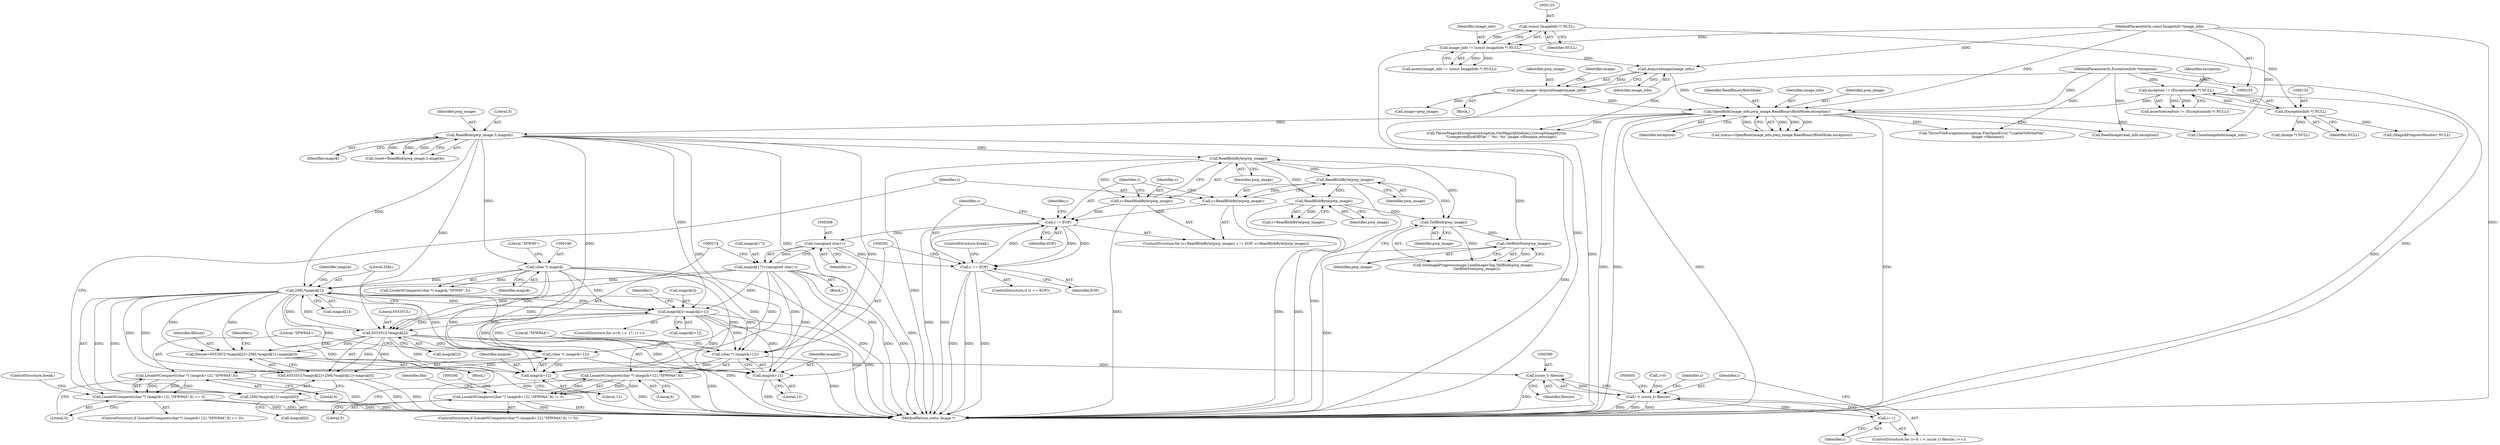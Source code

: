 digraph "0_ImageMagick_ecc03a2518c2b7dd375fde3a040fdae0bdf6a521@array" {
"1000375" [label="(Call,256L*magick[1])"];
"1000184" [label="(Call,ReadBlob(pwp_image,5,magick))"];
"1000169" [label="(Call,OpenBlob(image_info,pwp_image,ReadBinaryBlobMode,exception))"];
"1000162" [label="(Call,AcquireImage(image_info))"];
"1000122" [label="(Call,image_info != (const ImageInfo *) NULL)"];
"1000104" [label="(MethodParameterIn,const ImageInfo *image_info)"];
"1000124" [label="(Call,(const ImageInfo *) NULL)"];
"1000160" [label="(Call,pwp_image=AcquireImage(image_info))"];
"1000149" [label="(Call,exception != (ExceptionInfo *) NULL)"];
"1000105" [label="(MethodParameterIn,ExceptionInfo *exception)"];
"1000151" [label="(Call,(ExceptionInfo *) NULL)"];
"1000254" [label="(Call,magick[i]=magick[i+1])"];
"1000195" [label="(Call,(char *) magick)"];
"1000375" [label="(Call,256L*magick[1])"];
"1000263" [label="(Call,magick[17]=(unsigned char) c)"];
"1000267" [label="(Call,(unsigned char) c)"];
"1000237" [label="(Call,c != EOF)"];
"1000233" [label="(Call,c=ReadBlobByte(pwp_image))"];
"1000235" [label="(Call,ReadBlobByte(pwp_image))"];
"1000506" [label="(Call,GetBlobSize(pwp_image))"];
"1000504" [label="(Call,TellBlob(pwp_image))"];
"1000242" [label="(Call,ReadBlobByte(pwp_image))"];
"1000397" [label="(Call,ReadBlobByte(pwp_image))"];
"1000240" [label="(Call,c=ReadBlobByte(pwp_image))"];
"1000283" [label="(Call,c == EOF)"];
"1000369" [label="(Call,65535UL*magick[2])"];
"1000273" [label="(Call,(char *) (magick+12))"];
"1000272" [label="(Call,LocaleNCompare((char *) (magick+12),\"SFW94A\",6))"];
"1000271" [label="(Call,LocaleNCompare((char *) (magick+12),\"SFW94A\",6) == 0)"];
"1000275" [label="(Call,magick+12)"];
"1000290" [label="(Call,(char *) (magick+12))"];
"1000289" [label="(Call,LocaleNCompare((char *) (magick+12),\"SFW94A\",6))"];
"1000288" [label="(Call,LocaleNCompare((char *) (magick+12),\"SFW94A\",6) != 0)"];
"1000292" [label="(Call,magick+12)"];
"1000366" [label="(Call,filesize=65535UL*magick[2]+256L*magick[1]+magick[0])"];
"1000389" [label="(Call,(ssize_t) filesize)"];
"1000387" [label="(Call,i < (ssize_t) filesize)"];
"1000392" [label="(Call,i++)"];
"1000368" [label="(Call,65535UL*magick[2]+256L*magick[1]+magick[0])"];
"1000374" [label="(Call,256L*magick[1]+magick[0])"];
"1000283" [label="(Call,c == EOF)"];
"1000124" [label="(Call,(const ImageInfo *) NULL)"];
"1000241" [label="(Identifier,c)"];
"1000385" [label="(Identifier,i)"];
"1000388" [label="(Identifier,i)"];
"1000275" [label="(Call,magick+12)"];
"1000279" [label="(Literal,6)"];
"1000277" [label="(Literal,12)"];
"1000507" [label="(Identifier,pwp_image)"];
"1000367" [label="(Identifier,filesize)"];
"1000264" [label="(Call,magick[17])"];
"1000187" [label="(Identifier,magick)"];
"1000272" [label="(Call,LocaleNCompare((char *) (magick+12),\"SFW94A\",6))"];
"1000369" [label="(Call,65535UL*magick[2])"];
"1000375" [label="(Call,256L*magick[1])"];
"1000233" [label="(Call,c=ReadBlobByte(pwp_image))"];
"1000371" [label="(Call,magick[2])"];
"1000297" [label="(Literal,0)"];
"1000172" [label="(Identifier,ReadBinaryBlobMode)"];
"1000506" [label="(Call,GetBlobSize(pwp_image))"];
"1000179" [label="(Call,(Image *) NULL)"];
"1000270" [label="(ControlStructure,if (LocaleNCompare((char *) (magick+12),\"SFW94A\",6) == 0))"];
"1000185" [label="(Identifier,pwp_image)"];
"1000165" [label="(Identifier,image)"];
"1000173" [label="(Identifier,exception)"];
"1000258" [label="(Call,magick[i+1])"];
"1000194" [label="(Call,LocaleNCompare((char *) magick,\"SFW95\",5))"];
"1000366" [label="(Call,filesize=65535UL*magick[2]+256L*magick[1]+magick[0])"];
"1000123" [label="(Identifier,image_info)"];
"1000286" [label="(ControlStructure,break;)"];
"1000253" [label="(Identifier,i)"];
"1000381" [label="(Identifier,magick)"];
"1000212" [label="(Call,(MagickProgressMonitor) NULL)"];
"1000198" [label="(Literal,\"SFW95\")"];
"1000105" [label="(MethodParameterIn,ExceptionInfo *exception)"];
"1000162" [label="(Call,AcquireImage(image_info))"];
"1000505" [label="(Identifier,pwp_image)"];
"1000392" [label="(Call,i++)"];
"1000341" [label="(Call,ThrowFileException(exception,FileOpenError,\"UnableToWriteFile\",\n          image->filename))"];
"1000410" [label="(Call,ReadImage(read_info,exception))"];
"1000376" [label="(Literal,256L)"];
"1000384" [label="(Call,i=0)"];
"1000235" [label="(Call,ReadBlobByte(pwp_image))"];
"1000387" [label="(Call,i < (ssize_t) filesize)"];
"1000245" [label="(ControlStructure,for (i=0; i < 17; i++))"];
"1000284" [label="(Identifier,c)"];
"1000242" [label="(Call,ReadBlobByte(pwp_image))"];
"1000282" [label="(ControlStructure,if (c == EOF))"];
"1000148" [label="(Call,assert(exception != (ExceptionInfo *) NULL))"];
"1000153" [label="(Identifier,NULL)"];
"1000287" [label="(ControlStructure,if (LocaleNCompare((char *) (magick+12),\"SFW94A\",6) != 0))"];
"1000232" [label="(ControlStructure,for (c=ReadBlobByte(pwp_image); c != EOF; c=ReadBlobByte(pwp_image)))"];
"1000396" [label="(Identifier,c)"];
"1000393" [label="(Identifier,i)"];
"1000104" [label="(MethodParameterIn,const ImageInfo *image_info)"];
"1000151" [label="(Call,(ExceptionInfo *) NULL)"];
"1000169" [label="(Call,OpenBlob(image_info,pwp_image,ReadBinaryBlobMode,exception))"];
"1000263" [label="(Call,magick[17]=(unsigned char) c)"];
"1000161" [label="(Identifier,pwp_image)"];
"1000267" [label="(Call,(unsigned char) c)"];
"1000254" [label="(Call,magick[i]=magick[i+1])"];
"1000285" [label="(Identifier,EOF)"];
"1000186" [label="(Literal,5)"];
"1000184" [label="(Call,ReadBlob(pwp_image,5,magick))"];
"1000309" [label="(Identifier,file)"];
"1000195" [label="(Call,(char *) magick)"];
"1000383" [label="(ControlStructure,for (i=0; i < (ssize_t) filesize; i++))"];
"1000380" [label="(Call,magick[0])"];
"1000292" [label="(Call,magick+12)"];
"1000377" [label="(Call,magick[1])"];
"1000269" [label="(Identifier,c)"];
"1000240" [label="(Call,c=ReadBlobByte(pwp_image))"];
"1000234" [label="(Identifier,c)"];
"1000197" [label="(Identifier,magick)"];
"1000126" [label="(Identifier,NULL)"];
"1000374" [label="(Call,256L*magick[1]+magick[0])"];
"1000244" [label="(Block,)"];
"1000170" [label="(Identifier,image_info)"];
"1000290" [label="(Call,(char *) (magick+12))"];
"1000121" [label="(Call,assert(image_info != (const ImageInfo *) NULL))"];
"1000271" [label="(Call,LocaleNCompare((char *) (magick+12),\"SFW94A\",6) == 0)"];
"1000149" [label="(Call,exception != (ExceptionInfo *) NULL)"];
"1000163" [label="(Identifier,image_info)"];
"1000238" [label="(Identifier,c)"];
"1000293" [label="(Identifier,magick)"];
"1000545" [label="(Call,ThrowMagickException(exception,GetMagickModule(),CorruptImageError,\n        \"UnexpectedEndOfFile\",\"`%s': %s\",image->filename,message))"];
"1000122" [label="(Call,image_info != (const ImageInfo *) NULL)"];
"1000276" [label="(Identifier,magick)"];
"1000391" [label="(Identifier,filesize)"];
"1000255" [label="(Call,magick[i])"];
"1000294" [label="(Literal,12)"];
"1000288" [label="(Call,LocaleNCompare((char *) (magick+12),\"SFW94A\",6) != 0)"];
"1000289" [label="(Call,LocaleNCompare((char *) (magick+12),\"SFW94A\",6))"];
"1000239" [label="(Identifier,EOF)"];
"1000280" [label="(Literal,0)"];
"1000150" [label="(Identifier,exception)"];
"1000389" [label="(Call,(ssize_t) filesize)"];
"1000368" [label="(Call,65535UL*magick[2]+256L*magick[1]+magick[0])"];
"1000295" [label="(Literal,\"SFW94A\")"];
"1000296" [label="(Literal,6)"];
"1000247" [label="(Identifier,i)"];
"1000182" [label="(Call,count=ReadBlob(pwp_image,5,magick))"];
"1000164" [label="(Call,image=pwp_image)"];
"1000171" [label="(Identifier,pwp_image)"];
"1000395" [label="(Call,c=ReadBlobByte(pwp_image))"];
"1000397" [label="(Call,ReadBlobByte(pwp_image))"];
"1000281" [label="(ControlStructure,break;)"];
"1000236" [label="(Identifier,pwp_image)"];
"1000566" [label="(MethodReturn,static Image *)"];
"1000501" [label="(Call,SetImageProgress(image,LoadImagesTag,TellBlob(pwp_image),\n      GetBlobSize(pwp_image)))"];
"1000370" [label="(Literal,65535UL)"];
"1000273" [label="(Call,(char *) (magick+12))"];
"1000106" [label="(Block,)"];
"1000231" [label="(Block,)"];
"1000237" [label="(Call,c != EOF)"];
"1000206" [label="(Call,CloneImageInfo(image_info))"];
"1000243" [label="(Identifier,pwp_image)"];
"1000504" [label="(Call,TellBlob(pwp_image))"];
"1000398" [label="(Identifier,pwp_image)"];
"1000278" [label="(Literal,\"SFW94A\")"];
"1000160" [label="(Call,pwp_image=AcquireImage(image_info))"];
"1000167" [label="(Call,status=OpenBlob(image_info,pwp_image,ReadBinaryBlobMode,exception))"];
"1000375" -> "1000374"  [label="AST: "];
"1000375" -> "1000377"  [label="CFG: "];
"1000376" -> "1000375"  [label="AST: "];
"1000377" -> "1000375"  [label="AST: "];
"1000381" -> "1000375"  [label="CFG: "];
"1000375" -> "1000566"  [label="DDG: "];
"1000375" -> "1000254"  [label="DDG: "];
"1000375" -> "1000273"  [label="DDG: "];
"1000375" -> "1000275"  [label="DDG: "];
"1000375" -> "1000290"  [label="DDG: "];
"1000375" -> "1000292"  [label="DDG: "];
"1000375" -> "1000366"  [label="DDG: "];
"1000375" -> "1000366"  [label="DDG: "];
"1000375" -> "1000369"  [label="DDG: "];
"1000375" -> "1000368"  [label="DDG: "];
"1000375" -> "1000368"  [label="DDG: "];
"1000375" -> "1000374"  [label="DDG: "];
"1000375" -> "1000374"  [label="DDG: "];
"1000184" -> "1000375"  [label="DDG: "];
"1000254" -> "1000375"  [label="DDG: "];
"1000263" -> "1000375"  [label="DDG: "];
"1000195" -> "1000375"  [label="DDG: "];
"1000369" -> "1000375"  [label="DDG: "];
"1000184" -> "1000182"  [label="AST: "];
"1000184" -> "1000187"  [label="CFG: "];
"1000185" -> "1000184"  [label="AST: "];
"1000186" -> "1000184"  [label="AST: "];
"1000187" -> "1000184"  [label="AST: "];
"1000182" -> "1000184"  [label="CFG: "];
"1000184" -> "1000566"  [label="DDG: "];
"1000184" -> "1000182"  [label="DDG: "];
"1000184" -> "1000182"  [label="DDG: "];
"1000184" -> "1000182"  [label="DDG: "];
"1000169" -> "1000184"  [label="DDG: "];
"1000184" -> "1000195"  [label="DDG: "];
"1000184" -> "1000235"  [label="DDG: "];
"1000184" -> "1000254"  [label="DDG: "];
"1000184" -> "1000273"  [label="DDG: "];
"1000184" -> "1000275"  [label="DDG: "];
"1000184" -> "1000290"  [label="DDG: "];
"1000184" -> "1000292"  [label="DDG: "];
"1000184" -> "1000369"  [label="DDG: "];
"1000169" -> "1000167"  [label="AST: "];
"1000169" -> "1000173"  [label="CFG: "];
"1000170" -> "1000169"  [label="AST: "];
"1000171" -> "1000169"  [label="AST: "];
"1000172" -> "1000169"  [label="AST: "];
"1000173" -> "1000169"  [label="AST: "];
"1000167" -> "1000169"  [label="CFG: "];
"1000169" -> "1000566"  [label="DDG: "];
"1000169" -> "1000566"  [label="DDG: "];
"1000169" -> "1000566"  [label="DDG: "];
"1000169" -> "1000566"  [label="DDG: "];
"1000169" -> "1000167"  [label="DDG: "];
"1000169" -> "1000167"  [label="DDG: "];
"1000169" -> "1000167"  [label="DDG: "];
"1000169" -> "1000167"  [label="DDG: "];
"1000162" -> "1000169"  [label="DDG: "];
"1000104" -> "1000169"  [label="DDG: "];
"1000160" -> "1000169"  [label="DDG: "];
"1000149" -> "1000169"  [label="DDG: "];
"1000105" -> "1000169"  [label="DDG: "];
"1000169" -> "1000206"  [label="DDG: "];
"1000169" -> "1000341"  [label="DDG: "];
"1000169" -> "1000410"  [label="DDG: "];
"1000169" -> "1000545"  [label="DDG: "];
"1000162" -> "1000160"  [label="AST: "];
"1000162" -> "1000163"  [label="CFG: "];
"1000163" -> "1000162"  [label="AST: "];
"1000160" -> "1000162"  [label="CFG: "];
"1000162" -> "1000160"  [label="DDG: "];
"1000122" -> "1000162"  [label="DDG: "];
"1000104" -> "1000162"  [label="DDG: "];
"1000122" -> "1000121"  [label="AST: "];
"1000122" -> "1000124"  [label="CFG: "];
"1000123" -> "1000122"  [label="AST: "];
"1000124" -> "1000122"  [label="AST: "];
"1000121" -> "1000122"  [label="CFG: "];
"1000122" -> "1000566"  [label="DDG: "];
"1000122" -> "1000121"  [label="DDG: "];
"1000122" -> "1000121"  [label="DDG: "];
"1000104" -> "1000122"  [label="DDG: "];
"1000124" -> "1000122"  [label="DDG: "];
"1000104" -> "1000103"  [label="AST: "];
"1000104" -> "1000566"  [label="DDG: "];
"1000104" -> "1000206"  [label="DDG: "];
"1000124" -> "1000126"  [label="CFG: "];
"1000125" -> "1000124"  [label="AST: "];
"1000126" -> "1000124"  [label="AST: "];
"1000124" -> "1000151"  [label="DDG: "];
"1000160" -> "1000106"  [label="AST: "];
"1000161" -> "1000160"  [label="AST: "];
"1000165" -> "1000160"  [label="CFG: "];
"1000160" -> "1000566"  [label="DDG: "];
"1000160" -> "1000164"  [label="DDG: "];
"1000149" -> "1000148"  [label="AST: "];
"1000149" -> "1000151"  [label="CFG: "];
"1000150" -> "1000149"  [label="AST: "];
"1000151" -> "1000149"  [label="AST: "];
"1000148" -> "1000149"  [label="CFG: "];
"1000149" -> "1000566"  [label="DDG: "];
"1000149" -> "1000148"  [label="DDG: "];
"1000149" -> "1000148"  [label="DDG: "];
"1000105" -> "1000149"  [label="DDG: "];
"1000151" -> "1000149"  [label="DDG: "];
"1000105" -> "1000103"  [label="AST: "];
"1000105" -> "1000566"  [label="DDG: "];
"1000105" -> "1000341"  [label="DDG: "];
"1000105" -> "1000410"  [label="DDG: "];
"1000105" -> "1000545"  [label="DDG: "];
"1000151" -> "1000153"  [label="CFG: "];
"1000152" -> "1000151"  [label="AST: "];
"1000153" -> "1000151"  [label="AST: "];
"1000151" -> "1000179"  [label="DDG: "];
"1000151" -> "1000212"  [label="DDG: "];
"1000254" -> "1000245"  [label="AST: "];
"1000254" -> "1000258"  [label="CFG: "];
"1000255" -> "1000254"  [label="AST: "];
"1000258" -> "1000254"  [label="AST: "];
"1000253" -> "1000254"  [label="CFG: "];
"1000254" -> "1000566"  [label="DDG: "];
"1000254" -> "1000566"  [label="DDG: "];
"1000195" -> "1000254"  [label="DDG: "];
"1000263" -> "1000254"  [label="DDG: "];
"1000369" -> "1000254"  [label="DDG: "];
"1000254" -> "1000273"  [label="DDG: "];
"1000254" -> "1000275"  [label="DDG: "];
"1000254" -> "1000290"  [label="DDG: "];
"1000254" -> "1000292"  [label="DDG: "];
"1000254" -> "1000369"  [label="DDG: "];
"1000195" -> "1000194"  [label="AST: "];
"1000195" -> "1000197"  [label="CFG: "];
"1000196" -> "1000195"  [label="AST: "];
"1000197" -> "1000195"  [label="AST: "];
"1000198" -> "1000195"  [label="CFG: "];
"1000195" -> "1000566"  [label="DDG: "];
"1000195" -> "1000194"  [label="DDG: "];
"1000195" -> "1000273"  [label="DDG: "];
"1000195" -> "1000275"  [label="DDG: "];
"1000195" -> "1000290"  [label="DDG: "];
"1000195" -> "1000292"  [label="DDG: "];
"1000195" -> "1000369"  [label="DDG: "];
"1000263" -> "1000244"  [label="AST: "];
"1000263" -> "1000267"  [label="CFG: "];
"1000264" -> "1000263"  [label="AST: "];
"1000267" -> "1000263"  [label="AST: "];
"1000274" -> "1000263"  [label="CFG: "];
"1000263" -> "1000566"  [label="DDG: "];
"1000263" -> "1000566"  [label="DDG: "];
"1000267" -> "1000263"  [label="DDG: "];
"1000263" -> "1000273"  [label="DDG: "];
"1000263" -> "1000275"  [label="DDG: "];
"1000263" -> "1000290"  [label="DDG: "];
"1000263" -> "1000292"  [label="DDG: "];
"1000263" -> "1000369"  [label="DDG: "];
"1000267" -> "1000269"  [label="CFG: "];
"1000268" -> "1000267"  [label="AST: "];
"1000269" -> "1000267"  [label="AST: "];
"1000267" -> "1000566"  [label="DDG: "];
"1000237" -> "1000267"  [label="DDG: "];
"1000267" -> "1000283"  [label="DDG: "];
"1000237" -> "1000232"  [label="AST: "];
"1000237" -> "1000239"  [label="CFG: "];
"1000238" -> "1000237"  [label="AST: "];
"1000239" -> "1000237"  [label="AST: "];
"1000247" -> "1000237"  [label="CFG: "];
"1000284" -> "1000237"  [label="CFG: "];
"1000237" -> "1000566"  [label="DDG: "];
"1000237" -> "1000566"  [label="DDG: "];
"1000233" -> "1000237"  [label="DDG: "];
"1000240" -> "1000237"  [label="DDG: "];
"1000283" -> "1000237"  [label="DDG: "];
"1000237" -> "1000283"  [label="DDG: "];
"1000237" -> "1000283"  [label="DDG: "];
"1000233" -> "1000232"  [label="AST: "];
"1000233" -> "1000235"  [label="CFG: "];
"1000234" -> "1000233"  [label="AST: "];
"1000235" -> "1000233"  [label="AST: "];
"1000238" -> "1000233"  [label="CFG: "];
"1000233" -> "1000566"  [label="DDG: "];
"1000235" -> "1000233"  [label="DDG: "];
"1000235" -> "1000236"  [label="CFG: "];
"1000236" -> "1000235"  [label="AST: "];
"1000235" -> "1000566"  [label="DDG: "];
"1000506" -> "1000235"  [label="DDG: "];
"1000235" -> "1000242"  [label="DDG: "];
"1000235" -> "1000397"  [label="DDG: "];
"1000235" -> "1000504"  [label="DDG: "];
"1000506" -> "1000501"  [label="AST: "];
"1000506" -> "1000507"  [label="CFG: "];
"1000507" -> "1000506"  [label="AST: "];
"1000501" -> "1000506"  [label="CFG: "];
"1000506" -> "1000566"  [label="DDG: "];
"1000506" -> "1000501"  [label="DDG: "];
"1000504" -> "1000506"  [label="DDG: "];
"1000504" -> "1000501"  [label="AST: "];
"1000504" -> "1000505"  [label="CFG: "];
"1000505" -> "1000504"  [label="AST: "];
"1000507" -> "1000504"  [label="CFG: "];
"1000504" -> "1000501"  [label="DDG: "];
"1000242" -> "1000504"  [label="DDG: "];
"1000397" -> "1000504"  [label="DDG: "];
"1000242" -> "1000240"  [label="AST: "];
"1000242" -> "1000243"  [label="CFG: "];
"1000243" -> "1000242"  [label="AST: "];
"1000240" -> "1000242"  [label="CFG: "];
"1000242" -> "1000566"  [label="DDG: "];
"1000242" -> "1000240"  [label="DDG: "];
"1000242" -> "1000397"  [label="DDG: "];
"1000397" -> "1000395"  [label="AST: "];
"1000397" -> "1000398"  [label="CFG: "];
"1000398" -> "1000397"  [label="AST: "];
"1000395" -> "1000397"  [label="CFG: "];
"1000397" -> "1000566"  [label="DDG: "];
"1000397" -> "1000395"  [label="DDG: "];
"1000240" -> "1000232"  [label="AST: "];
"1000241" -> "1000240"  [label="AST: "];
"1000238" -> "1000240"  [label="CFG: "];
"1000240" -> "1000566"  [label="DDG: "];
"1000283" -> "1000282"  [label="AST: "];
"1000283" -> "1000285"  [label="CFG: "];
"1000284" -> "1000283"  [label="AST: "];
"1000285" -> "1000283"  [label="AST: "];
"1000286" -> "1000283"  [label="CFG: "];
"1000291" -> "1000283"  [label="CFG: "];
"1000283" -> "1000566"  [label="DDG: "];
"1000283" -> "1000566"  [label="DDG: "];
"1000283" -> "1000566"  [label="DDG: "];
"1000369" -> "1000368"  [label="AST: "];
"1000369" -> "1000371"  [label="CFG: "];
"1000370" -> "1000369"  [label="AST: "];
"1000371" -> "1000369"  [label="AST: "];
"1000376" -> "1000369"  [label="CFG: "];
"1000369" -> "1000566"  [label="DDG: "];
"1000369" -> "1000273"  [label="DDG: "];
"1000369" -> "1000275"  [label="DDG: "];
"1000369" -> "1000290"  [label="DDG: "];
"1000369" -> "1000292"  [label="DDG: "];
"1000369" -> "1000366"  [label="DDG: "];
"1000369" -> "1000366"  [label="DDG: "];
"1000369" -> "1000368"  [label="DDG: "];
"1000369" -> "1000368"  [label="DDG: "];
"1000273" -> "1000272"  [label="AST: "];
"1000273" -> "1000275"  [label="CFG: "];
"1000274" -> "1000273"  [label="AST: "];
"1000275" -> "1000273"  [label="AST: "];
"1000278" -> "1000273"  [label="CFG: "];
"1000273" -> "1000566"  [label="DDG: "];
"1000273" -> "1000272"  [label="DDG: "];
"1000272" -> "1000271"  [label="AST: "];
"1000272" -> "1000279"  [label="CFG: "];
"1000278" -> "1000272"  [label="AST: "];
"1000279" -> "1000272"  [label="AST: "];
"1000280" -> "1000272"  [label="CFG: "];
"1000272" -> "1000566"  [label="DDG: "];
"1000272" -> "1000271"  [label="DDG: "];
"1000272" -> "1000271"  [label="DDG: "];
"1000272" -> "1000271"  [label="DDG: "];
"1000271" -> "1000270"  [label="AST: "];
"1000271" -> "1000280"  [label="CFG: "];
"1000280" -> "1000271"  [label="AST: "];
"1000281" -> "1000271"  [label="CFG: "];
"1000241" -> "1000271"  [label="CFG: "];
"1000271" -> "1000566"  [label="DDG: "];
"1000271" -> "1000566"  [label="DDG: "];
"1000275" -> "1000277"  [label="CFG: "];
"1000276" -> "1000275"  [label="AST: "];
"1000277" -> "1000275"  [label="AST: "];
"1000275" -> "1000566"  [label="DDG: "];
"1000290" -> "1000289"  [label="AST: "];
"1000290" -> "1000292"  [label="CFG: "];
"1000291" -> "1000290"  [label="AST: "];
"1000292" -> "1000290"  [label="AST: "];
"1000295" -> "1000290"  [label="CFG: "];
"1000290" -> "1000566"  [label="DDG: "];
"1000290" -> "1000289"  [label="DDG: "];
"1000289" -> "1000288"  [label="AST: "];
"1000289" -> "1000296"  [label="CFG: "];
"1000295" -> "1000289"  [label="AST: "];
"1000296" -> "1000289"  [label="AST: "];
"1000297" -> "1000289"  [label="CFG: "];
"1000289" -> "1000566"  [label="DDG: "];
"1000289" -> "1000288"  [label="DDG: "];
"1000289" -> "1000288"  [label="DDG: "];
"1000289" -> "1000288"  [label="DDG: "];
"1000288" -> "1000287"  [label="AST: "];
"1000288" -> "1000297"  [label="CFG: "];
"1000297" -> "1000288"  [label="AST: "];
"1000300" -> "1000288"  [label="CFG: "];
"1000309" -> "1000288"  [label="CFG: "];
"1000288" -> "1000566"  [label="DDG: "];
"1000288" -> "1000566"  [label="DDG: "];
"1000292" -> "1000294"  [label="CFG: "];
"1000293" -> "1000292"  [label="AST: "];
"1000294" -> "1000292"  [label="AST: "];
"1000292" -> "1000566"  [label="DDG: "];
"1000366" -> "1000231"  [label="AST: "];
"1000366" -> "1000368"  [label="CFG: "];
"1000367" -> "1000366"  [label="AST: "];
"1000368" -> "1000366"  [label="AST: "];
"1000385" -> "1000366"  [label="CFG: "];
"1000366" -> "1000566"  [label="DDG: "];
"1000366" -> "1000389"  [label="DDG: "];
"1000389" -> "1000387"  [label="AST: "];
"1000389" -> "1000391"  [label="CFG: "];
"1000390" -> "1000389"  [label="AST: "];
"1000391" -> "1000389"  [label="AST: "];
"1000387" -> "1000389"  [label="CFG: "];
"1000389" -> "1000566"  [label="DDG: "];
"1000389" -> "1000387"  [label="DDG: "];
"1000387" -> "1000383"  [label="AST: "];
"1000388" -> "1000387"  [label="AST: "];
"1000396" -> "1000387"  [label="CFG: "];
"1000405" -> "1000387"  [label="CFG: "];
"1000387" -> "1000566"  [label="DDG: "];
"1000387" -> "1000566"  [label="DDG: "];
"1000387" -> "1000566"  [label="DDG: "];
"1000392" -> "1000387"  [label="DDG: "];
"1000384" -> "1000387"  [label="DDG: "];
"1000387" -> "1000392"  [label="DDG: "];
"1000392" -> "1000383"  [label="AST: "];
"1000392" -> "1000393"  [label="CFG: "];
"1000393" -> "1000392"  [label="AST: "];
"1000388" -> "1000392"  [label="CFG: "];
"1000368" -> "1000374"  [label="CFG: "];
"1000374" -> "1000368"  [label="AST: "];
"1000368" -> "1000566"  [label="DDG: "];
"1000368" -> "1000566"  [label="DDG: "];
"1000374" -> "1000380"  [label="CFG: "];
"1000380" -> "1000374"  [label="AST: "];
"1000374" -> "1000566"  [label="DDG: "];
"1000374" -> "1000566"  [label="DDG: "];
}
